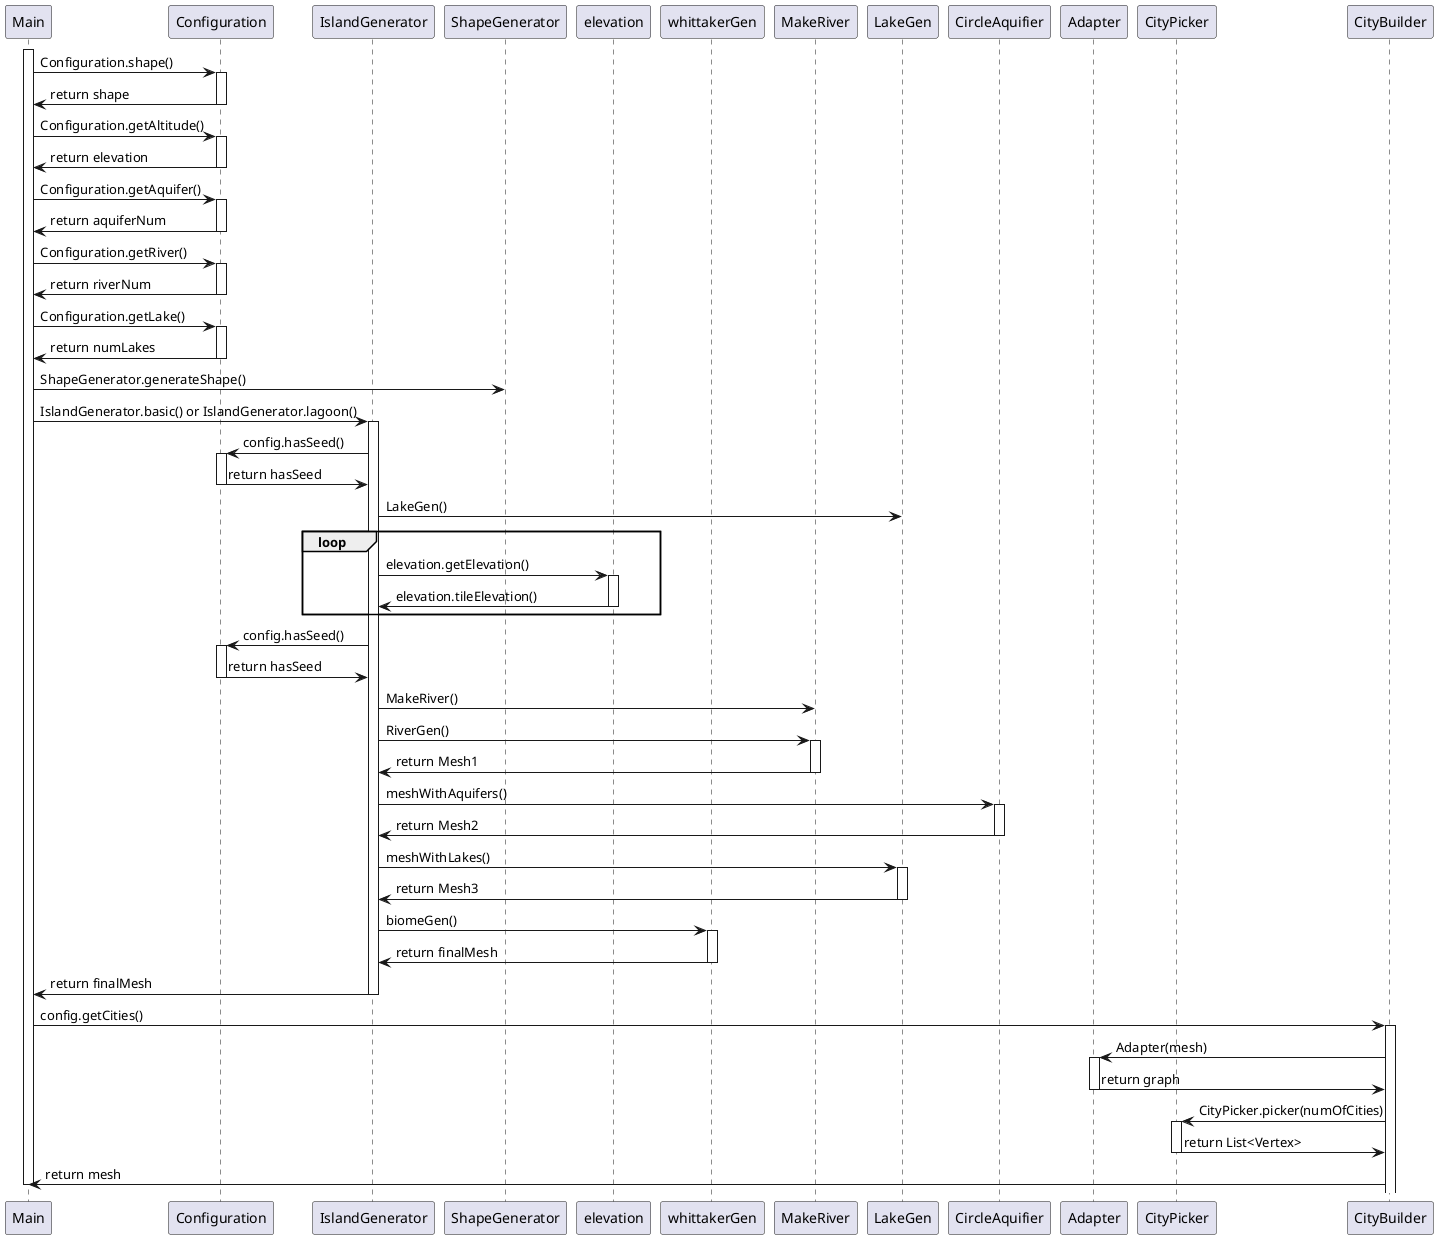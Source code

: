 @startuml
participant Main 
participant Configuration
participant IslandGenerator
participant ShapeGenerator
participant elevation
participant whittakerGen
participant MakeRiver
participant LakeGen
participant CircleAquifier
participant Adapter
participant CityPicker
participant CityBuilder

activate Main
Main -> Configuration ++ : Configuration.shape()
Configuration -> Main -- : return shape
Main -> Configuration ++ : Configuration.getAltitude()
Configuration -> Main -- : return elevation
Main -> Configuration ++ : Configuration.getAquifer()
Configuration -> Main -- : return aquiferNum
Main -> Configuration ++ : Configuration.getRiver()
Configuration -> Main -- : return riverNum
Main -> Configuration ++ : Configuration.getLake()
Configuration -> Main -- : return numLakes
Main -> ShapeGenerator : ShapeGenerator.generateShape()
Main -> IslandGenerator ++: IslandGenerator.basic() or IslandGenerator.lagoon()
IslandGenerator -> Configuration ++ : config.hasSeed()
Configuration -> IslandGenerator -- : return hasSeed
IslandGenerator -> LakeGen : LakeGen()
loop
    IslandGenerator -> elevation ++ : elevation.getElevation()
    IslandGenerator <- elevation -- : elevation.tileElevation()
end
IslandGenerator -> Configuration ++ : config.hasSeed()
Configuration -> IslandGenerator -- : return hasSeed
IslandGenerator -> MakeRiver : MakeRiver()
IslandGenerator -> MakeRiver ++ : RiverGen()
MakeRiver -> IslandGenerator -- : return Mesh1
IslandGenerator -> CircleAquifier ++ : meshWithAquifers()
CircleAquifier -> IslandGenerator -- : return Mesh2
IslandGenerator -> LakeGen ++ : meshWithLakes()
LakeGen -> IslandGenerator -- : return Mesh3
IslandGenerator -> whittakerGen ++ : biomeGen()
whittakerGen -> IslandGenerator -- : return finalMesh
IslandGenerator -> Main -- : return finalMesh

Main -> CityBuilder ++ : config.getCities()
CityBuilder -> Adapter ++ : Adapter(mesh)
Adapter -> CityBuilder -- : return graph
CityBuilder -> CityPicker ++ : CityPicker.picker(numOfCities)
CityPicker -> CityBuilder -- : return List<Vertex>
CityBuilder -> Main : return mesh


deactivate Main
@enduml